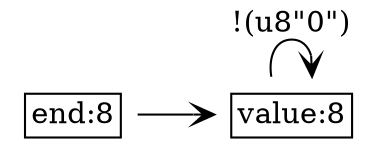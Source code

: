 digraph G {
  rankdir = LR;
  node [shape=plaintext];
  edge [arrowhead=vee];

  n0 [label=<
    <TABLE BORDER="0" CELLBORDER="1" CELLSPACING="0">
      <TR><TD>end:8</TD></TR>
    </TABLE>
  >];
  n1 [label=<
    <TABLE BORDER="0" CELLBORDER="1" CELLSPACING="0">
      <TR><TD>value:8</TD></TR>
    </TABLE>
  >];

  n1 -> n1 [label="!(u8\"0\")"];
  n0 -> n1;
}